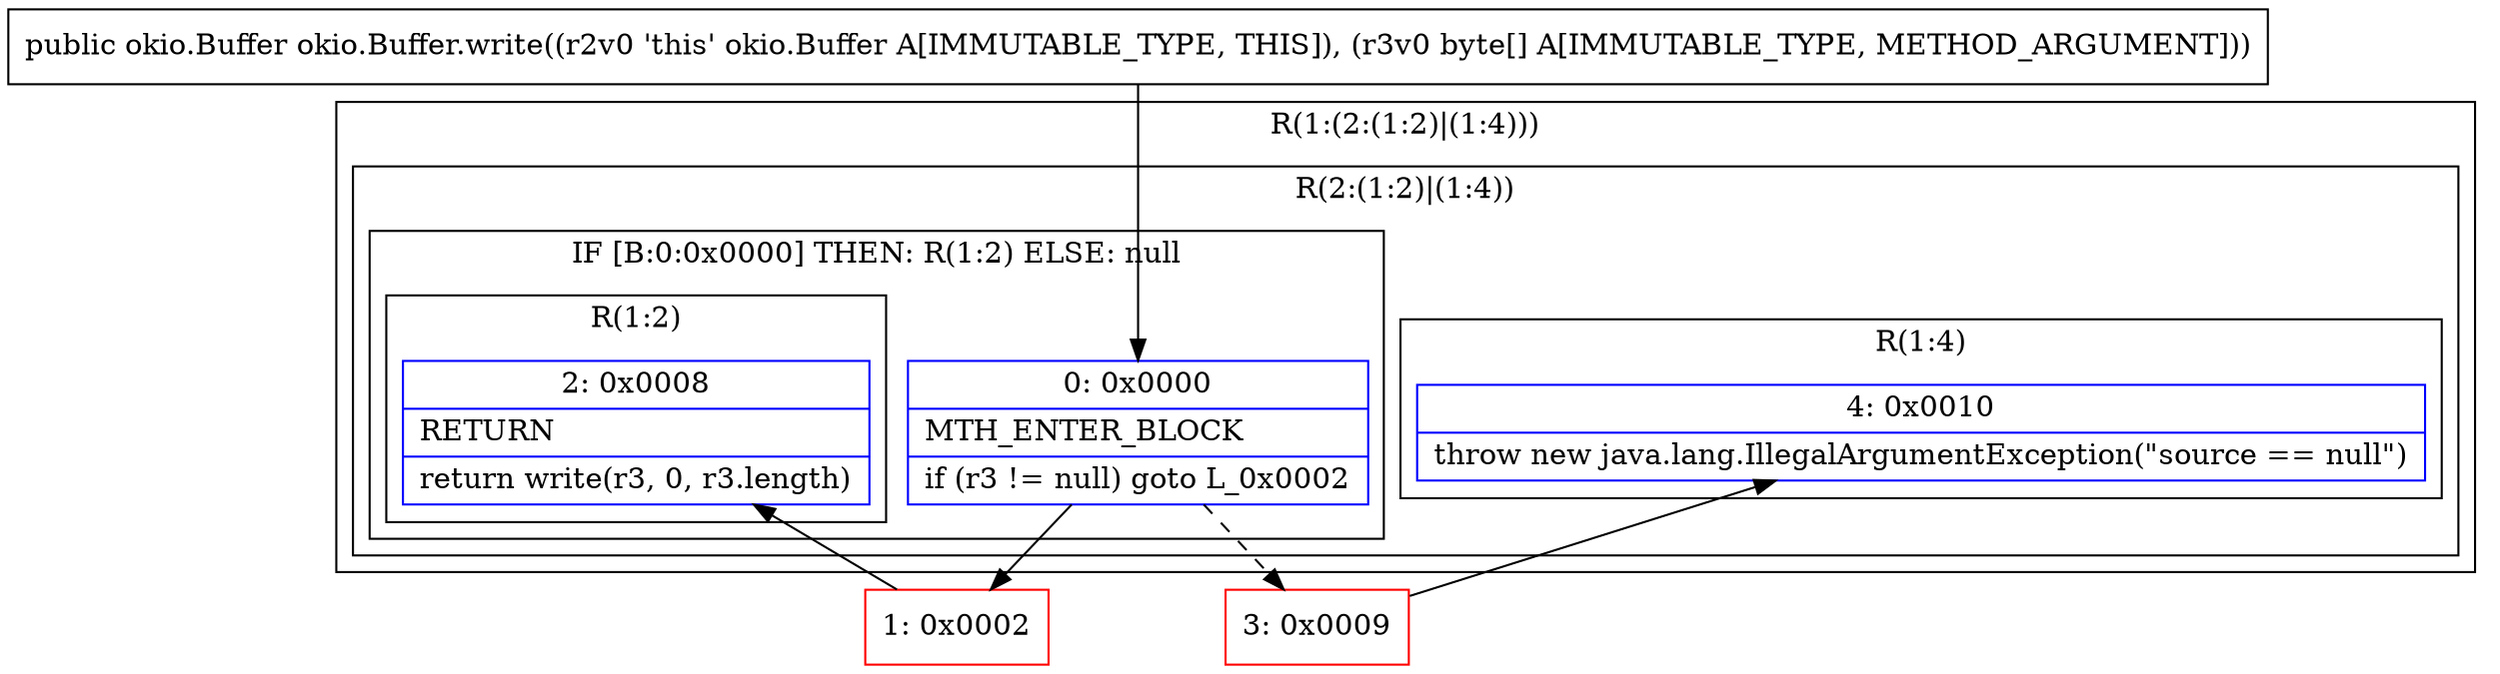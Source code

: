 digraph "CFG forokio.Buffer.write([B)Lokio\/Buffer;" {
subgraph cluster_Region_1997691813 {
label = "R(1:(2:(1:2)|(1:4)))";
node [shape=record,color=blue];
subgraph cluster_Region_964416740 {
label = "R(2:(1:2)|(1:4))";
node [shape=record,color=blue];
subgraph cluster_IfRegion_397744008 {
label = "IF [B:0:0x0000] THEN: R(1:2) ELSE: null";
node [shape=record,color=blue];
Node_0 [shape=record,label="{0\:\ 0x0000|MTH_ENTER_BLOCK\l|if (r3 != null) goto L_0x0002\l}"];
subgraph cluster_Region_771108983 {
label = "R(1:2)";
node [shape=record,color=blue];
Node_2 [shape=record,label="{2\:\ 0x0008|RETURN\l|return write(r3, 0, r3.length)\l}"];
}
}
subgraph cluster_Region_1222416671 {
label = "R(1:4)";
node [shape=record,color=blue];
Node_4 [shape=record,label="{4\:\ 0x0010|throw new java.lang.IllegalArgumentException(\"source == null\")\l}"];
}
}
}
Node_1 [shape=record,color=red,label="{1\:\ 0x0002}"];
Node_3 [shape=record,color=red,label="{3\:\ 0x0009}"];
MethodNode[shape=record,label="{public okio.Buffer okio.Buffer.write((r2v0 'this' okio.Buffer A[IMMUTABLE_TYPE, THIS]), (r3v0 byte[] A[IMMUTABLE_TYPE, METHOD_ARGUMENT])) }"];
MethodNode -> Node_0;
Node_0 -> Node_1;
Node_0 -> Node_3[style=dashed];
Node_1 -> Node_2;
Node_3 -> Node_4;
}

